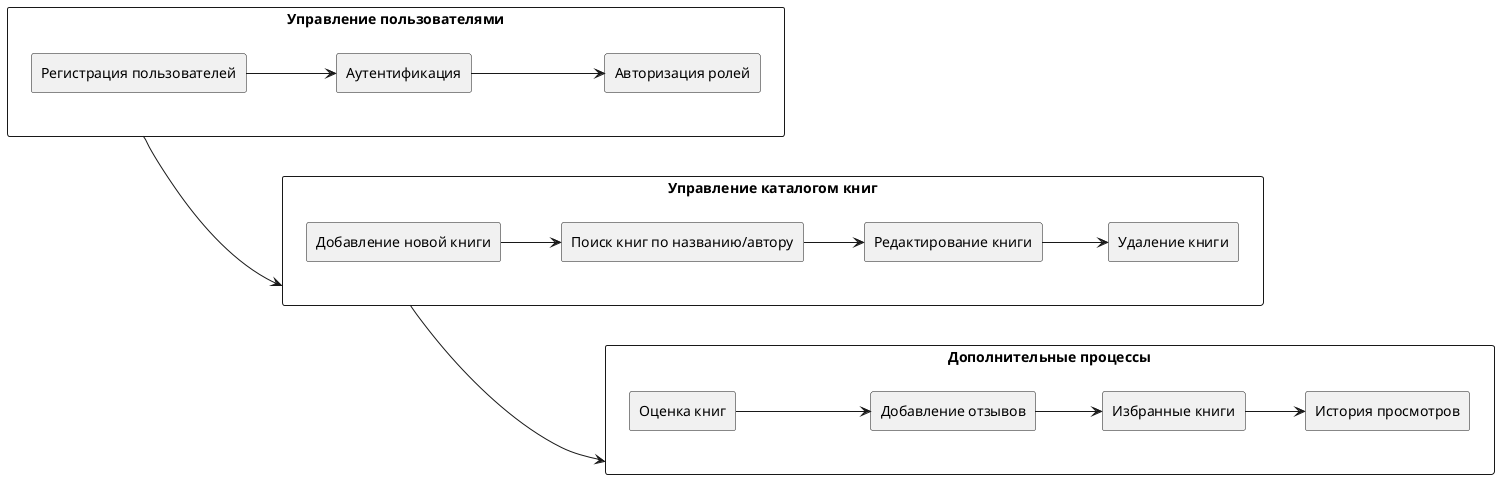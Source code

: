@startuml
left to right direction

rectangle "Управление пользователями" as users {
  rectangle "Регистрация пользователей" as register
  rectangle "Аутентификация" as auth
  rectangle "Авторизация ролей" as roles
}

rectangle "Управление каталогом книг" as books {
  rectangle "Добавление новой книги" as add_book
  rectangle "Поиск книг по названию/автору" as search_book
  rectangle "Редактирование книги" as edit_book
  rectangle "Удаление книги" as delete_book
}

rectangle "Дополнительные процессы" as extra {
  rectangle "Оценка книг" as rating
  rectangle "Добавление отзывов" as reviews
  rectangle "Избранные книги" as favorites
  rectangle "История просмотров" as history
}

users --> books
books --> extra

register --> auth
auth --> roles

add_book --> search_book
search_book --> edit_book
edit_book --> delete_book

rating --> reviews
reviews --> favorites
favorites --> history

@enduml
